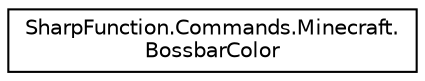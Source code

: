 digraph "Graphical Class Hierarchy"
{
 // LATEX_PDF_SIZE
  edge [fontname="Helvetica",fontsize="10",labelfontname="Helvetica",labelfontsize="10"];
  node [fontname="Helvetica",fontsize="10",shape=record];
  rankdir="LR";
  Node0 [label="SharpFunction.Commands.Minecraft.\lBossbarColor",height=0.2,width=0.4,color="black", fillcolor="white", style="filled",URL="$struct_sharp_function_1_1_commands_1_1_minecraft_1_1_bossbar_color.html",tooltip="Represents color of Bossbar.  NOT to be misled with Universal.Color"];
}
